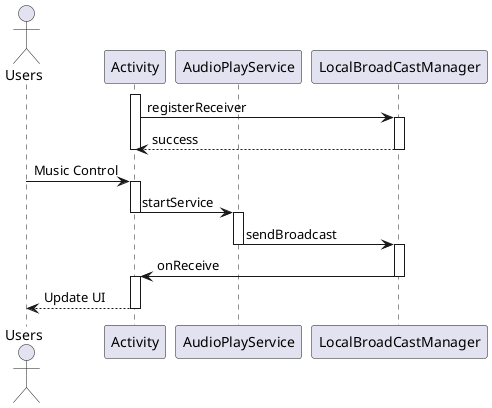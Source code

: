 @startuml
actor Users as U
participant Activity as A
participant AudioPlayService as S
participant LocalBroadCastManager as L

activate A
    A -> L : registerReceiver
    activate L
        L --> A : success
    deactivate L
deactivate A

U -> A : Music Control

activate A
    A -> S : startService
deactivate A

activate S
    S -> L : sendBroadcast
deactivate S

activate L
    L -> A : onReceive
deactivate L

activate A
    A --> U : Update UI
deactivate A

@enduml